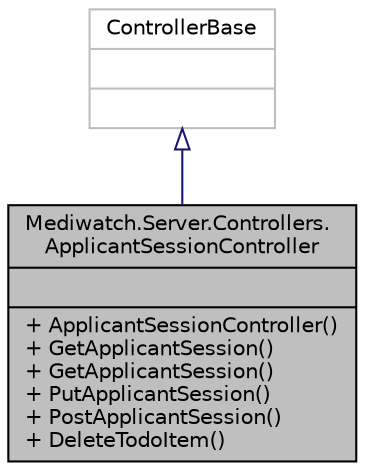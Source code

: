digraph "Mediwatch.Server.Controllers.ApplicantSessionController"
{
 // INTERACTIVE_SVG=YES
 // LATEX_PDF_SIZE
  edge [fontname="Helvetica",fontsize="10",labelfontname="Helvetica",labelfontsize="10"];
  node [fontname="Helvetica",fontsize="10",shape=record];
  Node1 [label="{Mediwatch.Server.Controllers.\lApplicantSessionController\n||+ ApplicantSessionController()\l+ GetApplicantSession()\l+ GetApplicantSession()\l+ PutApplicantSession()\l+ PostApplicantSession()\l+ DeleteTodoItem()\l}",height=0.2,width=0.4,color="black", fillcolor="grey75", style="filled", fontcolor="black",tooltip=" "];
  Node2 -> Node1 [dir="back",color="midnightblue",fontsize="10",style="solid",arrowtail="onormal"];
  Node2 [label="{ControllerBase\n||}",height=0.2,width=0.4,color="grey75", fillcolor="white", style="filled",tooltip=" "];
}
